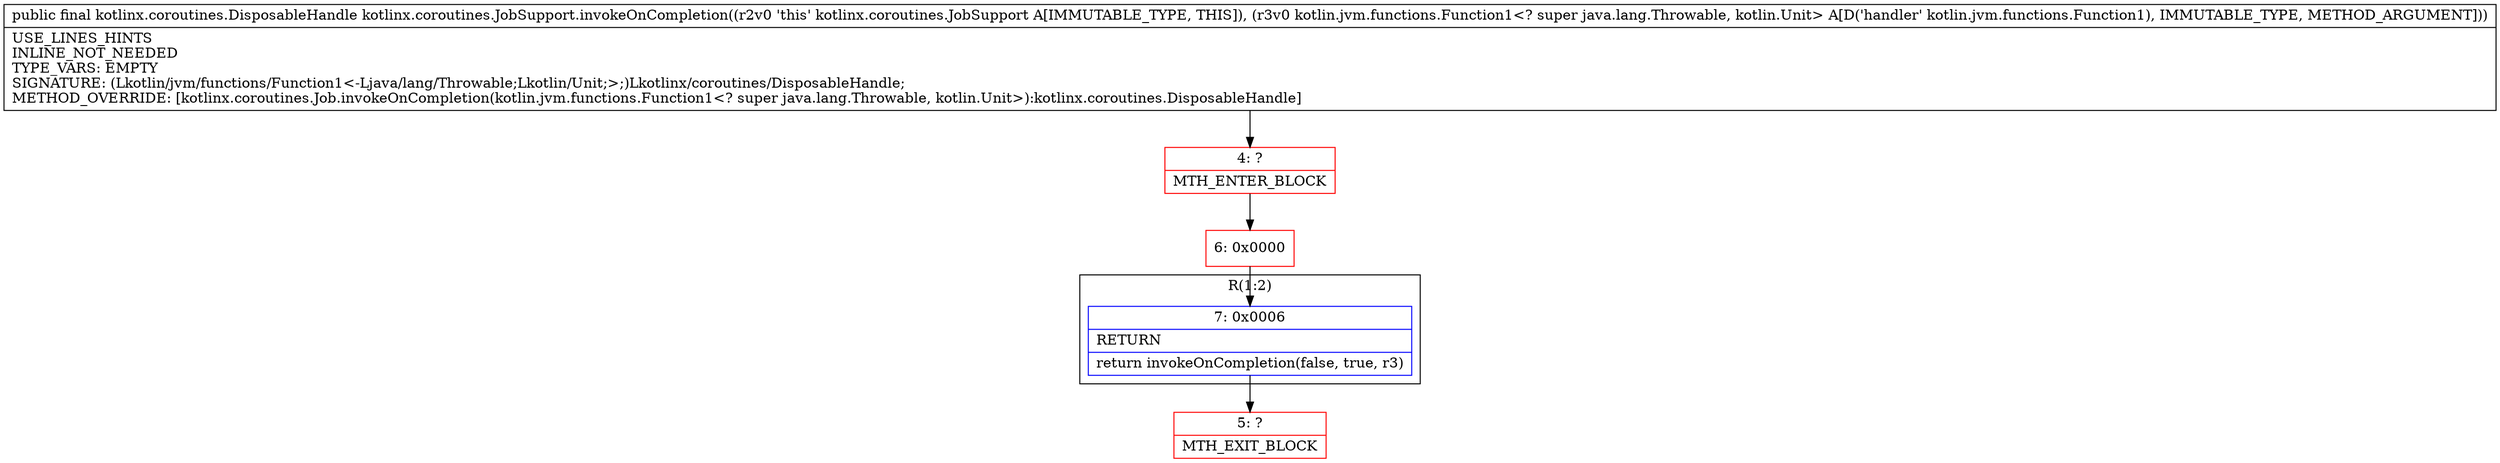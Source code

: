 digraph "CFG forkotlinx.coroutines.JobSupport.invokeOnCompletion(Lkotlin\/jvm\/functions\/Function1;)Lkotlinx\/coroutines\/DisposableHandle;" {
subgraph cluster_Region_390051802 {
label = "R(1:2)";
node [shape=record,color=blue];
Node_7 [shape=record,label="{7\:\ 0x0006|RETURN\l|return invokeOnCompletion(false, true, r3)\l}"];
}
Node_4 [shape=record,color=red,label="{4\:\ ?|MTH_ENTER_BLOCK\l}"];
Node_6 [shape=record,color=red,label="{6\:\ 0x0000}"];
Node_5 [shape=record,color=red,label="{5\:\ ?|MTH_EXIT_BLOCK\l}"];
MethodNode[shape=record,label="{public final kotlinx.coroutines.DisposableHandle kotlinx.coroutines.JobSupport.invokeOnCompletion((r2v0 'this' kotlinx.coroutines.JobSupport A[IMMUTABLE_TYPE, THIS]), (r3v0 kotlin.jvm.functions.Function1\<? super java.lang.Throwable, kotlin.Unit\> A[D('handler' kotlin.jvm.functions.Function1), IMMUTABLE_TYPE, METHOD_ARGUMENT]))  | USE_LINES_HINTS\lINLINE_NOT_NEEDED\lTYPE_VARS: EMPTY\lSIGNATURE: (Lkotlin\/jvm\/functions\/Function1\<\-Ljava\/lang\/Throwable;Lkotlin\/Unit;\>;)Lkotlinx\/coroutines\/DisposableHandle;\lMETHOD_OVERRIDE: [kotlinx.coroutines.Job.invokeOnCompletion(kotlin.jvm.functions.Function1\<? super java.lang.Throwable, kotlin.Unit\>):kotlinx.coroutines.DisposableHandle]\l}"];
MethodNode -> Node_4;Node_7 -> Node_5;
Node_4 -> Node_6;
Node_6 -> Node_7;
}


